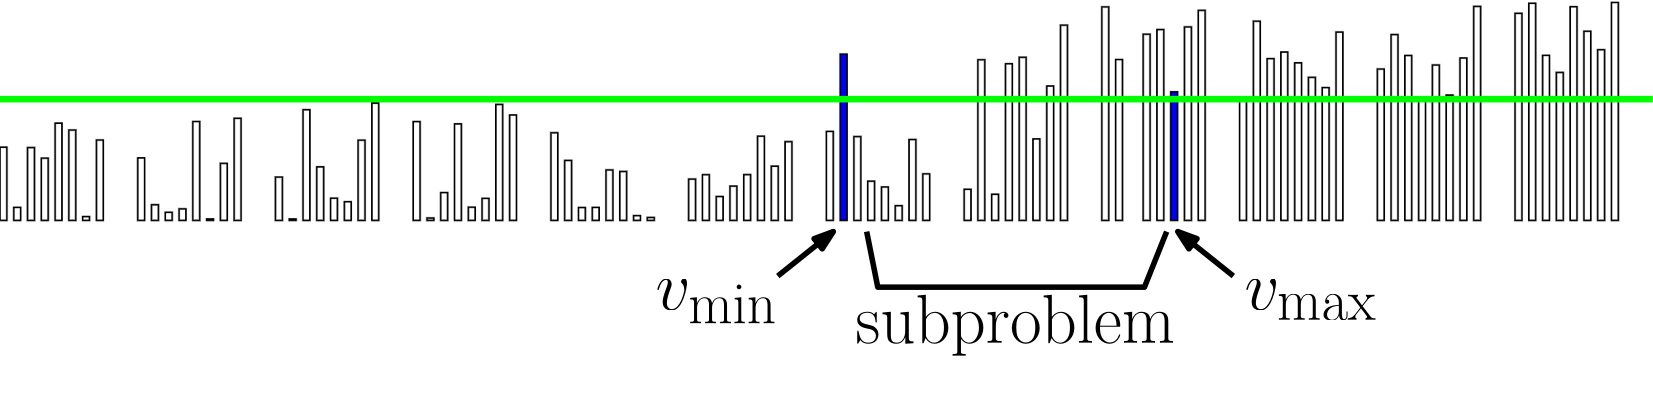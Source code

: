 <?xml version="1.0"?>
<!DOCTYPE ipe SYSTEM "ipe.dtd">
<ipe version="70212" creator="Ipe 7.2.12">
<info created="D:20191006120254" modified="D:20191006120254"/>
<bitmap id="1" width="2000" height="500" BitsPerComponent="8" ColorSpace="DeviceRGB" Filter="FlateDecode" length="13717" encoding="base64">
eNrt3U/otttaF/AdVpPEwgQr4kCHIix0dM4gM0iCmkTRYINWKESgFDQQAmc5CwIHQqEQgWIp
7EEUTQrCIKvBOSOlJIITHCISTEpskkhPv3zx0MtzP8/z+7fW/b2u6/Nhjc5xL9a71rOu+1pf
z977cgEAAAAAAAAAAAAAYJD/84gtAgAAAAAY6389You+5pO7PvvsM1sEAAAAADCWDPmle/Vb
jtgrAAAAAIDhPmTIv+OIDPlwr67/808//dReAQAAAAAMJ0O2VwAAAAAAJ/pnj1T5g8iQ7RUA
AADwRn/1EVsEcMeHiPWWp/+2yh8kM0P+o3edtSp5OwAAAHCoTVIEcGIV/bNH5O3vtaq0f4ur
vB0AAAA49CEc+PtH5O0Az6yi1xHr038ib3+vVf37KwmrStsrAAAA4HRtkiIAVfQtkvN2qwIA
AABKkLcv9UN3yWRAFc0h2a6+KgAAAOB08valMv/Jw4AqeqtePf8PaFVpqwIAAABOJ29f6kMm
c/2/bJfJgCqaWa+e/we0qrRVAQAAAKeTty8lkwFVVL2yKgAAAGAIeftSMhlQRc9a1R++7XBV
km21HQAAAHgjeftSMhlQRU9c1S3ydrUdAAAAWEHevpRMBlTRc1f1Hz92Z1WSbbUdAAAAeCN5
+1IyGVBFq6xKsq22AwAAAG8kb19KJgOqaJVVSbbVdgAAAOCN5O1LyWRAFa2yKsm22g4AAAC8
kbx9KZkMqKJVViXZVtsBAACAN5K3LyWTAVW0yqok22o7AAAA8Eby9qVkMqCKVlmVZFttBwAA
AN5I3r5Uj0zmaZ3/4C4HjSoqbx9VReXtAAAAwCF5+1Jt8vZP7nLQqKLy9lFVVN4OAAAAHJK3
L9Upb39a81+5Im8HefvAKipvBwAAAA7J25dqlrc//w8Iqqi8vXEVlbcDAAAAh+TtS8nbQRWt
sirJ9rTaDgAAAKX9wCOnrErevpS8HdqTtw+sovJ2AAAAON2HZ/gthTIZnk/eDkNqu7x9VBWV
twMAAMDpPjzDf/iIvL2EH33k+i+Rt8OQ2i5vX8SqAAAAgENtMpnhJ/iiv0NB3g5qe5VVSbar
rwoAAABGkbf3OMHvPyJvB7W9em2XbFdfFQAAAIwib1/qZx45Za/k7aC2V1mVZLv6qgAAAGAU
eftSn9z1LumHvP35f0BQ2+Xt71jbrQoAAAB45jNc3v4uPqQf33lE3v5G8naYUNt7JNs/+8gp
qwIAAADenbx9qQ3ph7z9+X/Asf7dI7ZIbY9dVY+8/cMf8I4qXxwAAADgPnn7UvL2deTtL92r
1VkfavucevW6vP07jsjbAQAAoBN5+1Ly9nXk7S/dqz92xF6p7eGr6pS3r65X8nYAAAA4nbz9
+b7/keu/RN6+jrx94F59+RFn3a+2y9vXrQoAAAB4d/L2l67qlrOSInn78/+AY7XZq1fcQbW9
em2Xt69bFQAAAPDu5O0vXdWPHpG37ydvH7hXH36iXzgib+9a2+Xt61YFAAAAvDt5+9JVydvX
kbcP3Ks2/2YHVbR6vZK3AwAAAIfk7UtXJW9fR94+cK/k7apoSL2StwMAAACH5O1LVyVvX0fe
PnCv5O2qaEi9krcDAAAAh+TtS1clb19H3j5wr+TtqmhIvZK3AwAAAIfk7UtXJW9fR94+cK/k
7apoSL2StwMAAACH5O1LVyVvX0fePnCv5O2qaEi9krcDAAAAh+TtS1clb19H3j5wr+TtqmhI
vZK3AwAAAIfk7UtXJW9fR94+cK/k7apoSL2StwMAAACH5O1LVyVvX0fePnCv5O2qaEi9krcD
AAAAh+TtS1clb19H3j5wr+TtqmhIvZK3AwAAAIfk7UtXJW9fR94+cK/k7apoSL2StwMAAACH
5O1LVyVvX0fePnCv5O2qaEi9krcDAAAAh+TtS1clb19H3j5wr+TtqmhIvZK3AwAAAIfk7UtX
JW9fR94+cK/k7apoSL2StwMAAACH5O1LVyVvX0fePnCv5O2qaEi9krcDAAAAh+TtS1clb19H
3j5wr+TtqmhIvZK3AwAAAIfk7UtXJW9fR94+cK/k7apoSL3akLc//R//8dsa13YAAAAoTd6+
dFXy9nXk7QP3St6uiobUqz15+ye3ydsBAAAgk7x96ark7evsyZB/+RF7pTLYq4H1alve/vQX
/puPta/tAAAAUJq8femq5O3r7PznId9ir1QGezWzXu3M26fVdgAAAChN3r50VfL2dXbm7d94
xF6pDPZqbL2StwMAAJM9vS9+8C5bxGTy9qWrkrcvre3b8nZ7pV6p7Y2r6IbKIG8HAAA6+fAw
ucMWMZm8femq5O2ra7u8PWevxlYGexVVr379kVMqg7wdAADo5Dfz9qe3xt++GvJ2ppO3L12V
vH11bZe35+xV5h381rsaJ5Bjq+ie/5WFvB0AAJjs/8vbL1dD3s508valq5K3r67t8vacvUq+
g9X/jbeq6Eun+roj8nY9DwAA8I45g7yd0333I6esSt6+dFXy9tW1Xd6es1fJd/Dnr7RPIIfn
7WmVQd4OAAB0Im8nxIcH7y2S7Zarkrevru0v+gP+0iP2qkQVnflr/8JdqujmX7u8HQAAmEze
TogPD96fOiLZ7roqefvq2v6KP+CL/n9e8vbAKjr21/6ifya5vH3pr13eDgAATCZvH+h7H6mS
M1jV81f1u+5qnGzL21/6B/ymI/aqBL/2L1+Rt5/ya5e3AwAAk8nbB/JPbhm4qg3/VkR5e2Bt
l18t2qvk2u4EF/3ae5ygvL36rx0AAKjySpW3j/LhafnjRyTbXVf14Tr/jyvtk20J5Nv/gPaq
Vm13got+7T1OUN5e/dcOAABUeaXK20eRbA9c1dhkWwL59j+gvWpc2/3ap9V2eXv1XzsAAFDl
lSpvH0WyPXBV8vaoVW2r7Wn51dN/8g13VdmrNrXdr31abZe3V/+1AwAAVV6p8vZRNuQMT1N9
y12nrCpzr/asSt4etapttT0wb7//rxKosldtartf+7TaLm+v/msHAACqvFLl7aPsydtfmqrJ
25euSt4etapttT0zb3/6b3/liry966/9px6p8mvvcYLy9uq1HQAAyCdvH2hb3v401S9ckbef
sip5e9SqttX22Lz9+VNl7lWb2r7tDt7yvl+cpT/RHicob69e2wEAgHzy9oF25u1L38499mrP
quTtUavaVtvl7Yv2qk1t33YHv/uIL07XOyhvBwAAJpO3DyRvj9qrPauSt0etalttl7cv2qs2
tT3zDvriVL+D8nYAAGAyeftA0o+ovdqzKnl71Kq21XZ5+6K9alPb5e3Taru8vXptBwAA8snb
B5J+RO3VnlXJ26NWta22y9sX7dWeVf2duxrfQV+c6ndQ3g4AAEwmbx9I+hG1V3tWJW+PWtW2
2i5vX7RXG7/ONzW+g7441e+gvB0AAJhM3j6Q9CNqr/asSt4etapttV3evmivdq7qb16Rt/vi
hN9BeTsAADCZvH0g6UfUXu1Zlbw9alXbaru8fdFejT1BX5zqtV3eXr22AwAA+eTtA0k/ovZq
z6rk7VGr2lbb5e2L9mrsCfriVK/tr5jqJx6pXmTk7QAAwIoXvbx9FOlH1F7tWZW8PWpV22q7
vH3RXo09QV+c6rX91VPd0qDIyNsBAIAVL3p5+yjSj6i92rMqeXvUqrbVdnn7or0ae4K+ONVr
+6un+p4j8nYAAIBbr1R5+yjSj6i92rMqeXvUqrbVdnn7or0ae4K+ONVru6mq13YAACCfvH0g
6UfUXu1Zlbw9alXbaru8fdFejT1BX5zqtd1U1Ws7AACQT94+kPQjaq/2rEreHrWqbbVd3r5o
r8aeoC9O9dpuquq1HQAAyCdvH0j6EbVXe1Ylb49a1bba3iAK+5FHTtmrsSfoi1O9tpuqem0H
AACqZDLy9lGkH1F7tWdV8vaoVW2r7W2isFvOqldjT9AXp3ptN1X12g4AAFTJZOTto0g/ovZq
z6rk7VGr2lbb20Rhf+OIvL3rHfTF6X2d5e0AAEBv8vaBpB9Re7VnVfL2qFVtq+0zU7UNezX2
BH1xqtd2U1Wv7QAAQJVMRt4+ivQjaq/2rEreHrWqbbVd3r5or8aeoC9O9dpuquq1HQAAqJLJ
yNtHkX5E7dWeVcnbo1a1rbbL2xft1dgT9MWpXttNVb22AwAAVTIZefso0o+ovdqzKnl71Kq2
1XZ5+6K9GnuCvjjVa7upqtd2AACgSiYjbx9F+hG1V3tWJW+PWtW22i5vX7RXY0/QF6d6bTdV
9doOAABUyWTk7aNIP6L2as+q5O1Rq9pW2+Xti/Zq7An64lSv7aaqXtsBAIAqmYy8fRTpR9Re
7VmVvD1qVdtqu7x90V6NPUFfnOq13VTVazsAAFAlk5G3jyL9iNqrPauSt0etalttl7cv2qux
J+iLU722m6p6bQcAAKpkMvL2UcamH09T/b67TlnVnhOUt0etalttl7cv2quxJ+iLU722m6p6
bQcAAKpkMvL2USbn7Z/cdcqq9pygvD1qVdtq+8xU7X8/8vZVjT1BX5zqtd1U1Ws7AABQJZOR
t48yPG9/muq/XpHJWNXOVW2r7ZNTtVveZVVjT9AXp3ptN1X12g4AAFTJZOTto8jbo1a15wTl
7VGr2lbbJ6dqv/2IvL3EHVTbXeeiv3YAAICLvH0keXvUqvacoLw9alXbartUbdFUY0/QF6d6
bTdV9doOAABUyWTk7aPI26NWtecE5e1Rq9pW26Vqi6Yae4K+ONVru6mq13YAAKBKJiNvH0Xe
HrWqPScob49a1bbaLlVbNNXYE/TFqV7bTVW9tgMAAFUyGXn7KPL2qFXtOcEeyfbTf/K5u6rs
1bbaLlVbNNXYE/TFqV7bTVW9tgMAAFUyGXn7KPL2qFXtOcE2efsnd1XZq221Xaq2aKqxJ+iL
U722m6p6bQcAAKpkMvL2UeTtUavac4K98van//arV0Mmc8KvXd4+7QR9carXdlNVr+0AAECV
TEbePoq8PWpVe06wXd7+3Holb1/6a5e3TztBX5zqtd1U1Ws7AABQJZORt48ib49a1Z4TlLdH
7dW22i5VWzTV2BPcUxl+711n/Rh61HZTVa/tAABAlUxG3j6KvD1qVXtOUN4etVfbartUbdFU
Y09wZ2W4Rd7uDjar7QcfNMMwDMMwDMMwDMMwDMMwDMMwDMMwDMMwDMMwDMMwDMMwDMMwDMMw
DMMwDMMwDMMwDMMwDMMwDMMwDMMwDMMwDMMwDMMwDMMwDMMwDMMwDMMwDMMwDMMwDMMwDMMw
DMMwDMMwDMMwDMMwDMMwDMMwDMMwDMMwDMMwDMMwDMMwDMMwDMMwDMMwDMMwDGPwuADwWp/c
9dlnn9kiAE7x9A36jW/Rp0dvgP/HFvXz6aefHrYfH34MT//te/2uDqe69bsau6o9J/jSP2Dm
ql5RrzL36tWviRO33VSnfJ1te85UPWq7qdJqOwBv75D/4BG1vYTvucsJAnXJ2weSt0etas8J
ytuj9urVr4kTt91Up3ydbXvOVD1qu6nSajsAOztkMk/Q36EA9CNvH0jeHrWqPScob4/aqw2v
Cana0qm2fZ1te85UPWq7qWQyAJ2o7T1O8CeuOEGgOnn7QPL2qFXtOUF5e9RebXhNSNWWTrXt
62zbc6bqUdtNJZMB6ERtd4IAmeTtA8nbo1a15wTl7VF7taEXlaotnWrb19m250zVo7abyose
oBO13QkCZJK3DyRvj1rVnhOUt0ft1YZeVKq2dKptX2fbnjNVj9puKi96gE7UdicIkEnePpC8
PWpVe05Q3h61Vxt6Uana0qm2fZ1te85UPWq7qbzogX7+9SON/+xquxMEyCRvH0jeHrWqPSco
b4/aqw29qFRt6VTbvs62PWeqHrXdVF70QN8X/U2N/+xquxMEyP46y9sHkbdHrWrPCcrbo/Zq
Qy8qVVs61bavs23PmapHbTeVFz3Q9UX/J47I2/08nCDAiV9nefso8vaoVe05QXl71F5t6EWl
akun2vZ1tu05U/Wo7abyoge6vujTOpnMDhknCLDz6yxvH0XeHrWqPScob4/aqw29qFRt6VSZ
b2cnqLabSt4OjH3Ry9vVdicIkPZ1lrePIm+PWtWeE5S3R+3Vhl5UqrZ0qsy3sxNU200lbwfG
vujl7Wq7EwRI+zrL20eRt0etas8Jytuj9mpDLypVWzpV5tvZCartppK3A2Nf9PJ2td0JAqR9
neXto8jbo1a15wTl7VF7taEXlaotnSrz7ewE1XZTyduBsS96ebvaPuEEn/6TP3KXLQWivs7y
9lHk7VGr2nOC8vaovdrTi0rV1k2V+XZ2gmq7qeTtwNgXvbxdbZ9wgr/5HrzJlgJRX2d5+yjy
9qhV7TlBeXvUXm3rRaVqi6bKfDs7QbXdVPJ2YOyLXt6utk84wa/92v/DFfkVEPh1lrePIm+P
WtWeE5S3R+3Vzl7UVCumynw7O0G13VTydmDsi17errZPOMHJv3ag4tdZ3j6KvD1qVXtOUN4e
tVeZvaipovp22542VY/abiqZDPR+43zbbWfV9syeoQ21fdoJytuBWl9nefu0XlTeLpN5915U
3l69FzVVVN9u29Om6lHbTSWTgfZvnFvk7S2p7dNOUN4O1Po6y9sH9qLydpnMRd4ubzeVvN1U
k2q7qWQyMOGN83MfO7e2Z/YMbajt005Q3g7U+jrL22f2outyBnl79Uwmc1Xy9hO33VT5b2cn
qLabSt4O3jhptT2zZ2hDbZ92gvJ2oNbXWd6uF73I22Uy8auSt5+47abKfzs7QbXdVPJ22Fav
fudthapopxe9vD2ntn/rXb44/fp2gFtfZ3n7tA5Z3i6TefdeVN5evRc1VVTfbtvTpupR202V
Vtuh9Gsi7Z+ULm+P6mQyO+Sdq7rFF6df3w5w6+ssbx/YIcvbZTIXebu83VTydlNNqu2mSqvt
bV4Tv+0uW9T4NfE/P1auinZ60cvb0/r2n79y7qp+8ZGubxyAE7/O8vaZHfK6XlTeXj2TSU6K
5O2nbLup8t/OTlBtN5W8/dTXxE22yGti8qoye4Y2evTtO1eV9r+6l7cD3TtkebsOWd4uk0lf
lbz9xG03Vf7b2Qmq7aaSt59br37titeE14RVZfYMbcjbX7qqbz4ibwdY9HWWt+uQL/J2mUz8
quTtJ267qfLfzk5QbTeVvL1KvcJrYs6q3MGoDtmqBr5xAE78OsvbdcgXebtMJn5V8vYTt91U
+W9nJ6i2m0reXqVe4TUxZ1XuYFSHbFUD3zgAJ36d5e065Iu8XSYTvyp5+4nbbqr8t7MTVNtN
JW+vUq/wmpizKncwqkO2qoFvHIATv87ydh3yRd4uk4lflbz9xG03Vf7b2Qmq7aaSt1epV3hN
zFmVOxjVIVvVwDcOwIlfZ3m7Dvkib5fJxK9K3n7itpsq/+3sBNV2U8nbq9QrvCbmrModjOqQ
rWrgGwfgxK+zvF2HfJG3y2TiVyVvP3HbTZX/dnaCarup5O1V6tVffsSuek20WVXmHWxDsj1t
VfJ2oNbXWd6uQ77I22Uy8auSt5+47abKfzs7QbXdVPL2WvXqlsa5qNfEwFVl3sE2JNvTViVv
B2p9neXtOuSLvF0mE78qefuJ226q/LezE1TbTSVvr1WvfvKIvN1rotmqMu9gG5LtaauStwNn
+bq73iW/QocckhT1WFVmJpOcFMnbT9l2U+W/nZ2g2m4qeXvjesW010SbVWXewTYk29NWFdu3
/+RdvhrQ5otzi7ydi7xdJrOmv5K3V+9FTZXWt9v2qKl61HZTpdX2HuTtXhN1q+jYO9gs/aje
t1tVj779Dl8NaPPF+fUr75hfoUMu+vKSySztr+Tt1XtRUwX27bY9Z6oetd1UabW9B3m710Td
Kjr2DjZLP6r37VbVpm+//td/S9Vg7BdH3q5DXtGLyturZzLJSZG8/ZRtN1XL/MpU02q7qdJq
ew/ydq+JulV07B0cm35Y1cA3jjsInFiv5O065Iu8XSZTJCmSt5+y7abK79udoNpuKnl743rF
tNdEm1Vl3sGx6YdVDXzjuIPwjv7VI744b8mv0CEXfXnJZJb2V/L26r2oqar37U5QbTeVvL1x
vWLaa6LNqjLv4Nj0w6oGvnHcQXj3X/vMf1vBhvzqux7xC9Qhy9urZzLJSZG8/ZRtN1XL/MpU
02q7qdJqe6eXl7zda+Iib69zB8emH1Y18I3jDsK7/9r/5BFfnPfKr27RIeuQL/L2+plMclIk
bz9l203VMr8y1bTabqq02t7p5SVv95q4yNvr3MGx6YdVDXzjuIPg135ivXpFfvXTR3TIOuTk
l5dMZml/JW+v3ouaqnrf7gTVdlPJ2xvXK6a9JtqsSvoR1SFb1cA3jjsIfu0n1qvV+VWmLz2i
Qw5/eX3+LpnM5v5K3l69FzVV9b7dCartppK3N65Xr1jVD9zl4MJfE21WJf14vh97pGvfblUD
+3bwxSlH3v7Svbql8curTd7+0hOUySztr+Tt1XtRU1Xv252g2m4qeXvjevW6Vc3893n1eE20
WZX046Un+KJ/bq1ke9qq5O3gi3MWeftL9+qLR+TthZKir1yRyZzSX8nbq/eipqretztBtd1U
8vbG9erVq/rhK9KPEq+JNquSfrz0BL/viLzdqpr17eCLc8f9v0WxVr2anLcPfHk1y9tlMiE5
g7y9ei9qqup9uxNU200lb29cr6Qf014TbVYl66v+xmmTM8jb3UGo8mvP/KeRyNurf3F69KIy
mYG9qLy9ei9qqup9uxNU200lb29cr6Qf014TbVYl66v+xmmTM8jb3UGo8mv/MNX136JYsV7J
20e9vOTtMpkVv3Z5e/Ve1FTV+3YnqLabSt7euF5JP6a9JtqsStZX/Y3TJmeQt7uDUOXX3qle
ydtHvbzk7TKZFb92eXv1XtRU1ft2J6i2m0re3rheST+mvSbarErWV/2NMzYpavPGcQeh3K9d
3l69k5G3R71xZDLVe1F5e/Ve1FTV+3YnqLabSt7euF5JP6a9JtqsStZX/Y0zNilq88ZxB6Hc
r13eXr2TkbdHvXFkMtV7UXl79V7UVNX7dieotptK3t64Xkk/pr0m2qxK1lf9jTM2KWrzxnEH
odyvXd5evZORt0e9cWQy1XtReXv1XtRU1ft2J6i2m6pi3v65295lVX/3kSr1Svox7TXRZlWy
vupvnLFJUZs3jjsI5X7t8vbqnYy8PeqNI5Op3ovK26v3oqaq3rc7QbXdVBXz9k9ue8ev8y2F
uj7px7TXRJtVyfqqv3HGJkVt3jjuIJT7tcvbq3cy8vaoN45MpnovKm+v3ouaqnrf7gTVdlMV
zdu/euXdv85//Yi8neTXRJtVyfqqv3HGJkVt3jjuIJT7tcvbq3cy8vaoN45MpnovKm+v3oua
qnrf7gTVdlMVzdvTvs6Z9Ur6Me010WZVsr7qb5yxSVGbN447COV+7fL26p2MvL36y0smE9WL
ytur96Kmqt63O0G13VTy9sZdn/Rj2muizapkfdXfOGOTojZvHHcQyv3a5e3VOxl5e/WXl0wm
qheVt1fvRU1VvW93gmq7qeTtjbs+6ce010SbVcn6qr9xxiZFbd447iCU+7XL26t3MvL26i8v
mUxULypvr96Lmqp63+4E1XZTydsbd33Sj2mviTarkvVVf+OMTYravHHcQSj3a5e3V+9k5O3V
X14ymaheVN5evRc1VfW+3Qmq7aaStzfu+qQf014TbVYl66v+xhmbFLV547iDUO7XLm+v3snI
26u/vGQyUb2ovL16L2qq6n27E1TbTSVvb9z1ST+mvSbarErWV/2NMzYpavPGcQeh3K9d3l69
k5G3V395yWSielF5e/Ve1FTV+3YnqLabSt7euOuTfkx7TbRZlayv+htnbFLU5o3jDkK5X7u8
vXonI2+v/vKSyUT1ovL26r2oqar37U5QbTeVvL1x1yf9mPaaaLMqWV/1N87YpKjNG8cdhHK/
dnl79U5G3l795SWTiepF5e3Ve1FTVe/bnaDabip5e+OuT/ox7TXRZlWyvupvnLFJUZs3jjsI
5X7t8vbqnYy8vfrLSyYT1YvK26v3oqaq3rc7QbXdVPL2xl2f9GPaa6LNqmR91d84Y5OiNm8c
dxDK/drl7dU7GXl79ZeXTCaqF5W3V+9FTVW9b3eCarup5O3vslffe1eVOxhb27/pLq+JfquS
9VV/44xNitq8cdxBKPdrl7dX72Tk7VFvHJlM9V5U3l69FzVV9b7dCartppK3v+Ne3SJvf/uq
7vCa6LcqWV/1N87YpKjNG8cdhHK/dnl79U5G3h71xpHJVO9F5e3Ve1FTVe/bnaDabip5+zvu
1Y9fqXUHw2v7L12Rt3ddlayv+htnbFLU5o3jDkK5X7u8vXonI2+PeuPIZKr3ovL26r2oqar3
7U5QbTeVvN0dlMm0eU20WZXfVfU3ztikqM0bJ7Zv/7bbGtcrfHGm1St5e9TLq0EvKpMZ2IvK
26v3oqZq0Lc7QbXdVPJ2d7BZbR/7mmizKr+r6m+csUlRmzdOct9+i7yd4V8ceXv1TkbeHvXG
kclU70Xl7dV7UVP16NudoNpuKnm7O3iRt9d/TbRZld9V9TfO2KSozRsnvG//uY+1r1f44kyr
V/L2qJdXg15UJjOwF5W3V+9FTdWmbzeV2m6qQl2fvD2nF23zSm3zmviHdzV+pfpdTevbrUrf
Pqde4YszrV7J26NeXj06ZJnMtF5U3l69FzXVwL7dVNNqu6kCuz55e04v2uaV2uk1cYf8yu/q
Itmeml/J26H3F0feXr0yyNuj3jgymeq9qLy9ei9qqoF9u6mm1XZTBXZ98vacXrTNK7XZa+Iv
XZFf+V0169utSt8+p17hizOtXsnbo15enTpkmcycXlTeXr0XNdXAvt1U02q7qQK7Pnl7Ti/a
5pXqNTEtv5K3V+/brUrfPqde4YszrV7J26NeXjpkmUzFXlTeXr0XNdXAvt1U02q7qQK7Pnl7
Ti/a5pXqNTEtv3rFXn31EW8cSVGbN06bvh2KfnGe/o+/+bb2mYy8PerlpUOWyVTsReXt1XtR
Uw3s2001rbabKrDrk7fn9KKZtd1rQn61bq9u8cZpmTPI26v37TDniyNvr14Z5O3VO2SZTFQv
Km+v3ouaamDfbqpptd1UgV2fvD2nF82s7V4T8qt1e/W5I944XXMGeXv1vh1Kf3Ge/sJf/NiQ
TEbeHvXy0iHLZCr2ovL26r2oqQb27aaaVttNFdj1ydtzetHM2u41Ib+as1fydqvSt8vb8cW5
yNvl7WXJ2/WipV/08nZR2EXe7gTVdicobx/2u9pQRTNru9eE/GrOXsnbrUrffu4d/OlHLown
b0/LrzLJ26t3yDKZqHolb6/ei5pqYN9uqmm13VSBXZ+8PacXzaztXhPVa7usr/obp03OIG93
B595B9P+zQ4M/OLI26t3MvL26h2yTCaqXsnbq/eiphrYt5tqWm03VWDXJ2/P6UUza7vXRPXa
Luur/sZpkzPI293BZ97B7zpya1U/dFfjVG0seXtafpVJ3l69Q5bJRNUreXv1XtRUA/t2U02r
7aYK7Prk7Tm9aGZt95qoXttlfdXfOG1yBnm7O7juDt4ib/fFkcnI26NeXjpkmUzFXlTeXr0X
NdXAvt1U02q7qQK7Pnl7Ti+aWdu9JqrXdllf9TdOm5xB3u4OrruDf+tK+1RtLHl7Wn6VSd5e
vUOWyUTVK3l79V7UVAP7dlNNq+2mCuz65O05vWhmbfeaqF7bZX3V3zhtcgZ5uzs45w4y7ZWa
XK/k7c/8A37fXTpkL/rJ30F5e/Ve1FQD+3ZTTavtpgp8D8rbc3rRzNruNVG9tsv6BmZ9VhX1
xnEHB97BTH/trrP26i/epW/Pz68yvXavbtIhe9FP/g7K26v3oqYa2LebalptN1Xge1DentOL
ZtZ2r4nqtV3WNzDrs6qoN447OPAOJieQaf+s+5euSt6ell8l/9pf8Qf8sSs6ZC9630F5e/Ve
1FQD+3ZTTavtpgp8D8rbc3rRzNruNVG9tsv6BmZ9VhX1xnEHB97B5ATy711JuIP/6Iq+vUp+
lfxrr17bJ3fIMpmoeiVvr16vTDWwbzfVtNpuqsD3oLw9pxfNrO1eEw1q+5+/zV7p261K3+4O
DiFnmJnJyNvr1vbJHbJMJqpeydt9B+dM1aZvN9W02m6qwPegvD2nF82s7V4TPWr7LfZK325V
+nZ3cAg5w8xMRt5et7ZP7pBlMlH1St7uOzhnqjZ9u6mm1XZTBb4H5e05vWhmbfeaaFPb/8nH
7JW+3ar07e5gXf/4EXdQbZe3V6/tkztkmUxUvZK3+w7OmapN326qabXdVIHvQXl7Ti+aWdu9
JgbWdns1rW+3Kn27O1jOK/7eJTnDzExG3l63tk/u+mQyUfVK3u47OGeqNn27qabVdlMFvgfl
7Tm9aGZt95oYWNvt1bS+3ar07e5gOR/+gH/hiJxBbd+ZX2WSt1fv+mQyUfVK3u47OGeqNn27
qabVdlMFvgfl7Tm9aGZt95oYWNvt1bS+3ar07e5gOXKGgX17Zn71p+5S23V9MpkGtV3e7js4
Z6o2fbupptV2UwW+B+XtOb1oZm33mhhY2+3VtL7dqvTt7mA5coaBfXtyfnWL2q7rk8k0qO3y
dt/BOVO16dtNNa22myrwPShvz+lFM2u718TA2m6vpvXtVqVvdwfLkTMM7NuT86t/eUVt1/V5
D7ap7fJ238E5U7Xp2001rbabKvA9KG/P6UUza7vXxMDabq+m9e1WpW93B8uRMwzs2+VX02r7
5K5PJhN1B+XtvoNzpmrTt5tqWm03VeB7UN6e04tm1naviYG13V5N69utSt/uDpYjZxjYt8uv
ptX2yV2fTCbqDsrbfQfnTNWmbzfVtNpuqsD3oLw9pxfNrO1eEwNru72a1rdblb7dHSxHzjCw
b5dfTavtk7s+mUzUHZS3+w7OmapN326qabXdVIHvQXl7Ti+aWdu9JgbWdns1rW+3Kn27O1hO
bCbzHbfp20+pV/KrurV9ctcnk0mr7fL20vXKVAP7dlNNq+2mCnwPyttzetHM2u41MbC226tp
fbtV6dvdwXKSM5lb9O2n1Ku0/OrpP/kzd6ntuj6ZjLxd3i5Vk7c7QbXdCVZ/D8rbc3rRzNru
NTGwtturaX27Venb3cFywjOZn/2Yvv3EehWYt39yl9qu65PJyNvl7VI1ebsTVNudYPX3oLw9
pxfNrO1eEwNru72a1rdblb7dHSxneCYjb6+bX31tqn9+Rd6u65PJyNvl7T6p8nYnqLY7QXn7
qN/VhiqaWdu9JgbWdns1rW+3Kn27O1iOvH1g394sb19aRdvU9m+8q3HXJ5OZWdvl7T6pF3m7
E1TbnaC8fdjvakMVzaztbXIG+ZW9mpP1WdXATMYdTOuvZDL69pB6JW+vXttf9M/ekbf7Dpau
7fJ2n9SLvN0Jqu1OUN4+7He1oYpm1vY2OYP8yl7NyfqsamYm4w5G9VcyGX17SL2Stzeo7b98
Rd7uO9iytsvbfVIv8nYnqLY7QXn7sN/VhiqaWdvb5AzyK3s1J+uzqrGZjDuY01/JZPTtIfVK
3q62X+TtvoNFaru83Sf1Im93gmq7E5S3D/tdbaiimbW9Tc4gv7JXc7K+PS+vr7/NG0cmM/wO
ymT07Tn1St6utl/k7b6DRWq7vN0n9SJvd4JquxOUtw/7XW2oopm1vU3OIL+yV3Oyvm0vr1u8
cWQyw++gTEbfnlOv5O1q+0Xe7jtYpLbL231SL/J2J6i2O0F5+7Df1YYqmlnb2+QM8it7NSfr
2/ny+tWPeePIZNxBmYy+PapeydvV9vtT/f67vOjV9ou8vX4vaqqBtd1U02q7qQLfg15eOQlk
Zm1vkzPIr+zVnKyvx8urzRunTd/uDlb/DsrbZ9Yrebva/pypbvGiV9sv8vb6vaipxtZ2U82p
7aYKfA96eeUkkJm1vU3OIL+yV3OyPnm7TMYdlLe/fa/+7SP69hL1St6utj9nqv9yxYved3D/
tsvbfVIv8nYnqLY7QXn7sN/VhiqaWdvb5AzyK3s1J+uTt8tk3EF5+/ulHzfp20vUK3m72m4q
38E6Xxx5uzsob3eCarsTlLfP+l1tqKKZtb1NziC/qr5XX3pE1tfs5dXmjdOmbx+bM7T5Dr7u
x/DtR/TtheqVvF1tN5XvYJUvjrzdHbzI252g2u4E5e3DflcbqmhmbW+TM8ivqu/VS//5opOz
vrF5+9NU33Cbvl0v2olme2DfLm+Pyq9kMjKZOd9BeXtgbXed1XZTqe2mCn8PyttzEsjM2t4m
Z5BfVd+rD1N98Yi8veXL69WrukXfrhftRLM9sG+Xt0flVzIZmcyc76C8PbC2u85qu6nUdlOF
vwfl7TkJZGZtb5MzyK+q75V/Rsq6vr3fe/BXPqZv14v2o9ke2LfL26PyK5mMTGbOd1DeHljb
XWe13VRqu6nC34Py9pwEMrO2t8kZ5FfV90revq5v9x7Ut8sZytFsD+zb5e1R+ZVMRiYz5zso
bw+s7a6z2m4qtd1U4e9BeXtOAplZ29vkDPKr6nv1iqk+f5e+3XtQ3y5nqEuzPbBvl7dH5Vcy
GZnMnO+gvD2wtrvOarup1HZThb8H5e05CWRmbW+TM8ivqu/Va/v2m/Tt3oP6djlDXZrtgX27
vD0qv5LJyGTmfAfl7YG13XVW202ltpsq/D0ob89JIDNre5ucQX5Vfa9ePdVXrujbvQf17XKG
6jTbA/t2eXtUfiWTkcnM+Q7K2wNru+ustptKbTdV+HtQ3p6TQGbW9p95RIbcr7brGab17d6D
+nY5QzmabbW9aH4lb9dfyWT0V/J2d1DfbtvVdicob/e72lZFk2v7LTLklrVdzzCtb/ce1LfL
GcrRbKvtRfOrV0z1lUfUdnfQd7BHfyVvdwf17U5QbXeC8vZpv6sNVTS5tn/nERly19quZ5jW
t3sP6tvlDOVottX2ovnVnv/th9puKt9BeXvv2u46q+2mUttNFf4efNGq/vsj7qDaLkO2V2r7
Rd7+Hnv1Tx/Rt4fXq199pHd/pW9X20MymTZ5++ePqO3uoL5d3j6ztrvOarup1HZThb8HX/Ud
vMkdVNtlyPZKbb/I29/z5VX+i9Omtn/LXVVOsA3NttpeNL+SyeivZDLn1vbsrk/e7g6q7U5Q
bXeCc/P2333EHVTbX+1fPNI4Q86s7XqGaX17cs/w547o20/8A95ya6qvPyJv17er7dsyGXm7
2m4qmUyVL4683R1U252g2u4EJ+ft7uCiKtqmtr9uVav/N5A99mpPbdczTOvb9Qz69udP9QtX
3EF9u6mSMxl5u9puKplMlS+OvN0dVNudoNruBOXt7uC7V9E2tf11q/rTR+Ttp9R2PcO0vl3P
oG93B8txB9X2ovmV2q62y2TOre3JXxx5uzuotjtBtd0JytvdwXevom1qu1VVr+16hml9u55B
3+4OluMOqu1F8yu1XW2XyZxb25O/OPJ2d1Btd4JquxOUt7uD715F29T2//RI1xOUt6vtRft2
PYO+3R0sxx1U24vmV2q72i6TObe2J39x5O3uoNruBNV2JyhvdwffvYo2q+0v/Xfqydtzarue
YVrfrmfQt7uD5biDanvR/EptV9tlMufW9uQvjrzdHVTbnaDa7gTl7e7gu1fRZrX9Dx2Rt5eo
7XqGaX27nkHf7g6W4w6q7UXzK7VdbZfJnFvbk7848nZ3UG13gmq7E5S3u4PvXkXV9uonKG9X
24v27XoGfbs7WI47qLYXza/UdrVdJnNubU/+4sjb3UG13Qmq7U5Q3u4OvnsVVdurn6C8XW0v
2rfrGfTtc6b6b49cinAH1fai+ZXarrbLZM6t7clfHHm7O6i2O0G13QnK293Bd6+ianv1E5S3
q+1F+3Y9g7592lR3XIpwB9X2ovmV2q62y2TOre3JXxx5uzuotjtBtd0JytunneAfuEtt71dF
5e1+V3P6dj2Dvn3aVL/niLzdVC0zGXm72m4qmUyVL4683R1U252g2u4E5e0zT/AWtb1fFZW3
+13N6du/9IgTVNuHT/WF2/TtppK3q+1qu9eEvF3eLm9X29V2tV3frm+Xt796qv98RW2vMtWv
PaK2+12Nz2Re8E/Y8JlQ26dNdYu+3VTydrVdbZfJyNvl7fJ2tV1tV9v17fp2ebvaPnbbl/4d
Cm1q+2+9y3Xu2rd/8YgTVNtN9bWpvvwxfbup5O1qu9ouk5G3y9vl7Wq72q6269v17YcL++zK
wz/g9V/y8A94+Jfc2auBq9pZ28ee4Cvy9qWr2lnbq+9Vj8qws29X29V2J6i2O0G1/Tfyq8+u
hhNU21WGobU9+YuTVq/07Wq72q6269v17W8s7y9K1V7xzxx40d+F/bqsr8GqttV2J5izqm21
3QmGrOr0wu4E1XYnqLY7QbXdCartTnBsbffFUdtVBrXd70rfrrbvOfdbDvfq07teNP/r/pLG
q9pT251g1KrOveNOcP+qEg7dCartTlBtd4JquxNU2/2uZtZ2Xxy1XWVQ2/2u9O1qOwAAAAAA
AAAAAAAAAAAAAAAAAAAAAAAAAAAAAAAAAAAAAAAAAAAAAAAAAAAAAAAAAAAAAAAAAAAAAAAA
AAAAAAAAAAAAAAAAAAAAAAAAAAAAAAAAAAAAAAAAAAAAAAAAAAAAAAAAAAAAAAAAAAAAAAAA
AAAAAAAAAAAAAAAAAAAAAAAAAAAAAAAAAAAAAAAAAAAAAAAAAAAAAAAAAAAAAAAAAAAAAAAA
AAAAAAAAAAAAAAAAAAAAAAAAAAAAAAAAAAAAAAAAAAAAAAAAAAAAAAAAAAAAAAAAAAAAAAAA
AAAAAAAAAAAAAAAAAAAAAAAAAAAAAAAAAAAAAAAAAAAAAAAAAAAAAAAAAAAAAAAAAAAAAAAA
AAAAAAAAAAAAAAAAAAAAAAAAAAAAAAAAAAAAAAAAAAAAAAAAAAAAAAAAAAAAAAAAAAAAAAAA
AAAAAAAAAAAAAAAAAAAAAAAAAAAAAAAAAAAAAAAAAAAAAAAAAAAAAAAAAAAAAAAAAAAAAAAA
AAAAAAAAAAAAAAAAAAAAAAAAAAAAAAAAAAAAAAAAAAAAAAAAAAAAAAAAAAAAAAAAAAAAAAAA
AAAAAAAAAAAAAAAAAAAAAAAAAAAAAAAAAAAAAAAAAAAAAAAAAAAAAAAAAAAAAAAAAAAAAAAA
AAAAAAAAAAAAAAAAAAAAAAAAAAAAAAAAAAAAAAAAAAAAAAAAAAAAAAAAAAAAAAAAAAAAAAAA
AAAAAAAAAAAAAAAAAAAAAAAAAAAAAAAAAAAAAAAAAAAAAAAAAAAAAAAAAAAAAAAAAAAAAAAA
AAAAAAAAAAAAAAAAAAAAAAAAAAAAAAAAAAAAAAAAAAAAAAAAAAAAAAAAAAAAAAAAAAAAAAAA
AAAAAAAAAAAAAAAAAAAAAAAAAAAAAAAAAAAAAAAAAAAAAAAAAAAAAAAAAAAAAAAAAAAAAAAA
AAAAAAAAAAAAAAAAAAAAAAAAAAAAAAAAAAAAAAAAAAAAAAAAAAAAAAAAAAAAAAAAAAAAAAAA
AAAAAAAAAAAAAAAAAAAAAAAAAAAAAAAAAAAAAAAAAAAAAAAAAAAAAAAAAAAAAAAAAAAAAAAA
AAAAAAAAAAAAAAAAAAAAAAAAAAAAAAAAAAAAAAAAAAAAAAAAAAAAAAAAAAAAAAAAAAAAAAAA
AAAAAAAAAAAAAAAAAAAAAAAAAAAAAAAAAAAAAAAAAAAAAAAAAAAAAAAAAAAAAAAAAAAAAAAA
AAAAAAAAAAAAAAAAAAAAAAAAAAAAAAAAAAAAAAAAAAAAAAAAAAAAAAAAAAAAAAAAAAAAAAAA
AAAAAAAAAAAAAAAAAAAAAAAAAAAAAAAAAAAAAAAAAAAAAAAAAAAAAAAAAAAAAAAAAAAAAAAA
AAAAAAAAAAAAAAAAAAAAAAAAAAAAAAAAAAAAAAAAAAAAAAAAAAAAAAAAAAAAAAAAAAAAAAAA
AAAAAAAAAAAAAAAAAAAAAAAAAAAAAAAAAAAAAAAAAAAAAAAAAAAAAAAAAAAAAAAAAAAAAAAA
AAAAAAAAAAAAAAAAAAAAAAAAAAAAAAAAAAAAAAAAAAAAAAAAAAAAAAAAAAAAAAAAAAAAAAAA
AAAAAAAAAAAAAAAAAAAAAAAAAAAAAAAAAAAAAAAAAAAAAAAAAAAAAAAAAAAAAAAAAAAAAAAA
AAAAAAAAAAAAAAAAAAAAAAAAAAAAAAAAAAAAAAAAAAAAAAAAAAAAAAAAAAAAAAAAAAAAAAAA
AAAAAAAAAAAAAAAAAAAAAAAAAAAAAAAAAAAAAAAAAAAAAAAAAAAAAAAAAAAAAABQ2v8FxdAN
OQ==
</bitmap>
<ipestyle name="basic">
<symbol name="arrow/arc(spx)">
<path stroke="sym-stroke" fill="sym-stroke" pen="sym-pen">
0 0 m
-1 0.333 l
-1 -0.333 l
h
</path>
</symbol>
<symbol name="arrow/farc(spx)">
<path stroke="sym-stroke" fill="white" pen="sym-pen">
0 0 m
-1 0.333 l
-1 -0.333 l
h
</path>
</symbol>
<symbol name="arrow/ptarc(spx)">
<path stroke="sym-stroke" fill="sym-stroke" pen="sym-pen">
0 0 m
-1 0.333 l
-0.8 0 l
-1 -0.333 l
h
</path>
</symbol>
<symbol name="arrow/fptarc(spx)">
<path stroke="sym-stroke" fill="white" pen="sym-pen">
0 0 m
-1 0.333 l
-0.8 0 l
-1 -0.333 l
h
</path>
</symbol>
<symbol name="mark/circle(sx)" transformations="translations">
<path fill="sym-stroke">
0.6 0 0 0.6 0 0 e
0.4 0 0 0.4 0 0 e
</path>
</symbol>
<symbol name="mark/disk(sx)" transformations="translations">
<path fill="sym-stroke">
0.6 0 0 0.6 0 0 e
</path>
</symbol>
<symbol name="mark/fdisk(sfx)" transformations="translations">
<group>
<path fill="sym-fill">
0.5 0 0 0.5 0 0 e
</path>
<path fill="sym-stroke" fillrule="eofill">
0.6 0 0 0.6 0 0 e
0.4 0 0 0.4 0 0 e
</path>
</group>
</symbol>
<symbol name="mark/box(sx)" transformations="translations">
<path fill="sym-stroke" fillrule="eofill">
-0.6 -0.6 m
0.6 -0.6 l
0.6 0.6 l
-0.6 0.6 l
h
-0.4 -0.4 m
0.4 -0.4 l
0.4 0.4 l
-0.4 0.4 l
h
</path>
</symbol>
<symbol name="mark/square(sx)" transformations="translations">
<path fill="sym-stroke">
-0.6 -0.6 m
0.6 -0.6 l
0.6 0.6 l
-0.6 0.6 l
h
</path>
</symbol>
<symbol name="mark/fsquare(sfx)" transformations="translations">
<group>
<path fill="sym-fill">
-0.5 -0.5 m
0.5 -0.5 l
0.5 0.5 l
-0.5 0.5 l
h
</path>
<path fill="sym-stroke" fillrule="eofill">
-0.6 -0.6 m
0.6 -0.6 l
0.6 0.6 l
-0.6 0.6 l
h
-0.4 -0.4 m
0.4 -0.4 l
0.4 0.4 l
-0.4 0.4 l
h
</path>
</group>
</symbol>
<symbol name="mark/cross(sx)" transformations="translations">
<group>
<path fill="sym-stroke">
-0.43 -0.57 m
0.57 0.43 l
0.43 0.57 l
-0.57 -0.43 l
h
</path>
<path fill="sym-stroke">
-0.43 0.57 m
0.57 -0.43 l
0.43 -0.57 l
-0.57 0.43 l
h
</path>
</group>
</symbol>
<symbol name="arrow/fnormal(spx)">
<path stroke="sym-stroke" fill="white" pen="sym-pen">
0 0 m
-1 0.333 l
-1 -0.333 l
h
</path>
</symbol>
<symbol name="arrow/pointed(spx)">
<path stroke="sym-stroke" fill="sym-stroke" pen="sym-pen">
0 0 m
-1 0.333 l
-0.8 0 l
-1 -0.333 l
h
</path>
</symbol>
<symbol name="arrow/fpointed(spx)">
<path stroke="sym-stroke" fill="white" pen="sym-pen">
0 0 m
-1 0.333 l
-0.8 0 l
-1 -0.333 l
h
</path>
</symbol>
<symbol name="arrow/linear(spx)">
<path stroke="sym-stroke" pen="sym-pen">
-1 0.333 m
0 0 l
-1 -0.333 l
</path>
</symbol>
<symbol name="arrow/fdouble(spx)">
<path stroke="sym-stroke" fill="white" pen="sym-pen">
0 0 m
-1 0.333 l
-1 -0.333 l
h
-1 0 m
-2 0.333 l
-2 -0.333 l
h
</path>
</symbol>
<symbol name="arrow/double(spx)">
<path stroke="sym-stroke" fill="sym-stroke" pen="sym-pen">
0 0 m
-1 0.333 l
-1 -0.333 l
h
-1 0 m
-2 0.333 l
-2 -0.333 l
h
</path>
</symbol>
<pen name="heavier" value="0.8"/>
<pen name="fat" value="1.2"/>
<pen name="ultrafat" value="2"/>
<symbolsize name="large" value="5"/>
<symbolsize name="small" value="2"/>
<symbolsize name="tiny" value="1.1"/>
<arrowsize name="large" value="10"/>
<arrowsize name="small" value="5"/>
<arrowsize name="tiny" value="3"/>
<color name="red" value="1 0 0"/>
<color name="green" value="0 1 0"/>
<color name="blue" value="0 0 1"/>
<color name="yellow" value="1 1 0"/>
<color name="orange" value="1 0.647 0"/>
<color name="gold" value="1 0.843 0"/>
<color name="purple" value="0.627 0.125 0.941"/>
<color name="gray" value="0.745"/>
<color name="brown" value="0.647 0.165 0.165"/>
<color name="navy" value="0 0 0.502"/>
<color name="pink" value="1 0.753 0.796"/>
<color name="seagreen" value="0.18 0.545 0.341"/>
<color name="turquoise" value="0.251 0.878 0.816"/>
<color name="violet" value="0.933 0.51 0.933"/>
<color name="darkblue" value="0 0 0.545"/>
<color name="darkcyan" value="0 0.545 0.545"/>
<color name="darkgray" value="0.663"/>
<color name="darkgreen" value="0 0.392 0"/>
<color name="darkmagenta" value="0.545 0 0.545"/>
<color name="darkorange" value="1 0.549 0"/>
<color name="darkred" value="0.545 0 0"/>
<color name="lightblue" value="0.678 0.847 0.902"/>
<color name="lightcyan" value="0.878 1 1"/>
<color name="lightgray" value="0.827"/>
<color name="lightgreen" value="0.565 0.933 0.565"/>
<color name="lightyellow" value="1 1 0.878"/>
<dashstyle name="dashed" value="[4] 0"/>
<dashstyle name="dotted" value="[1 3] 0"/>
<dashstyle name="dash dotted" value="[4 2 1 2] 0"/>
<dashstyle name="dash dot dotted" value="[4 2 1 2 1 2] 0"/>
<textsize name="large" value="\large"/>
<textsize name="Large" value="\Large"/>
<textsize name="LARGE" value="\LARGE"/>
<textsize name="huge" value="\huge"/>
<textsize name="Huge" value="\Huge"/>
<textsize name="small" value="\small"/>
<textsize name="footnote" value="\footnotesize"/>
<textsize name="tiny" value="\tiny"/>
<textstyle name="center" begin="\begin{center}" end="\end{center}"/>
<textstyle name="itemize" begin="\begin{itemize}" end="\end{itemize}"/>
<textstyle name="item" begin="\begin{itemize}\item{}" end="\end{itemize}"/>
<gridsize name="4 pts" value="4"/>
<gridsize name="8 pts (~3 mm)" value="8"/>
<gridsize name="16 pts (~6 mm)" value="16"/>
<gridsize name="32 pts (~12 mm)" value="32"/>
<gridsize name="10 pts (~3.5 mm)" value="10"/>
<gridsize name="20 pts (~7 mm)" value="20"/>
<gridsize name="14 pts (~5 mm)" value="14"/>
<gridsize name="28 pts (~10 mm)" value="28"/>
<gridsize name="56 pts (~20 mm)" value="56"/>
<anglesize name="90 deg" value="90"/>
<anglesize name="60 deg" value="60"/>
<anglesize name="45 deg" value="45"/>
<anglesize name="30 deg" value="30"/>
<anglesize name="22.5 deg" value="22.5"/>
<opacity name="10%" value="0.1"/>
<opacity name="30%" value="0.3"/>
<opacity name="50%" value="0.5"/>
<opacity name="75%" value="0.75"/>
<tiling name="falling" angle="-60" step="4" width="1"/>
<tiling name="rising" angle="30" step="4" width="1"/>
</ipestyle>
<page>
<layer name="alpha"/>
<view layers="alpha" active="alpha"/>
<image layer="alpha" rect="0 346.625 595 495.375" bitmap="1"/>
<path matrix="1 0 0 1 4 0" stroke="black" pen="ultrafat">
308 412 m
312 392 l
408 392 l
416 412 l
416 412 l
</path>
<text matrix="1 0 0 1 -148 -16" transformations="translations" pos="384 400" stroke="black" type="label" width="43.899" height="10.669" depth="5.02" valign="baseline" size="Huge" style="math">v_{\min}</text>
<text matrix="1 0 0 1 64 -16" transformations="translations" pos="384 400" stroke="black" type="label" width="47.677" height="10.67" depth="3.72" valign="baseline" size="Huge" style="math">v_{\max}</text>
<text matrix="1 0 0 1 -40 -36" transformations="translations" pos="348 408" stroke="black" type="label" width="115.102" height="17.215" depth="4.82" valign="baseline" size="Huge">subproblem</text>
<path stroke="black" pen="ultrafat" arrow="normal/normal">
444 396 m
424 412 l
</path>
<path stroke="black" pen="ultrafat" arrow="normal/normal">
280 396 m
300 412 l
</path>
</page>
</ipe>
